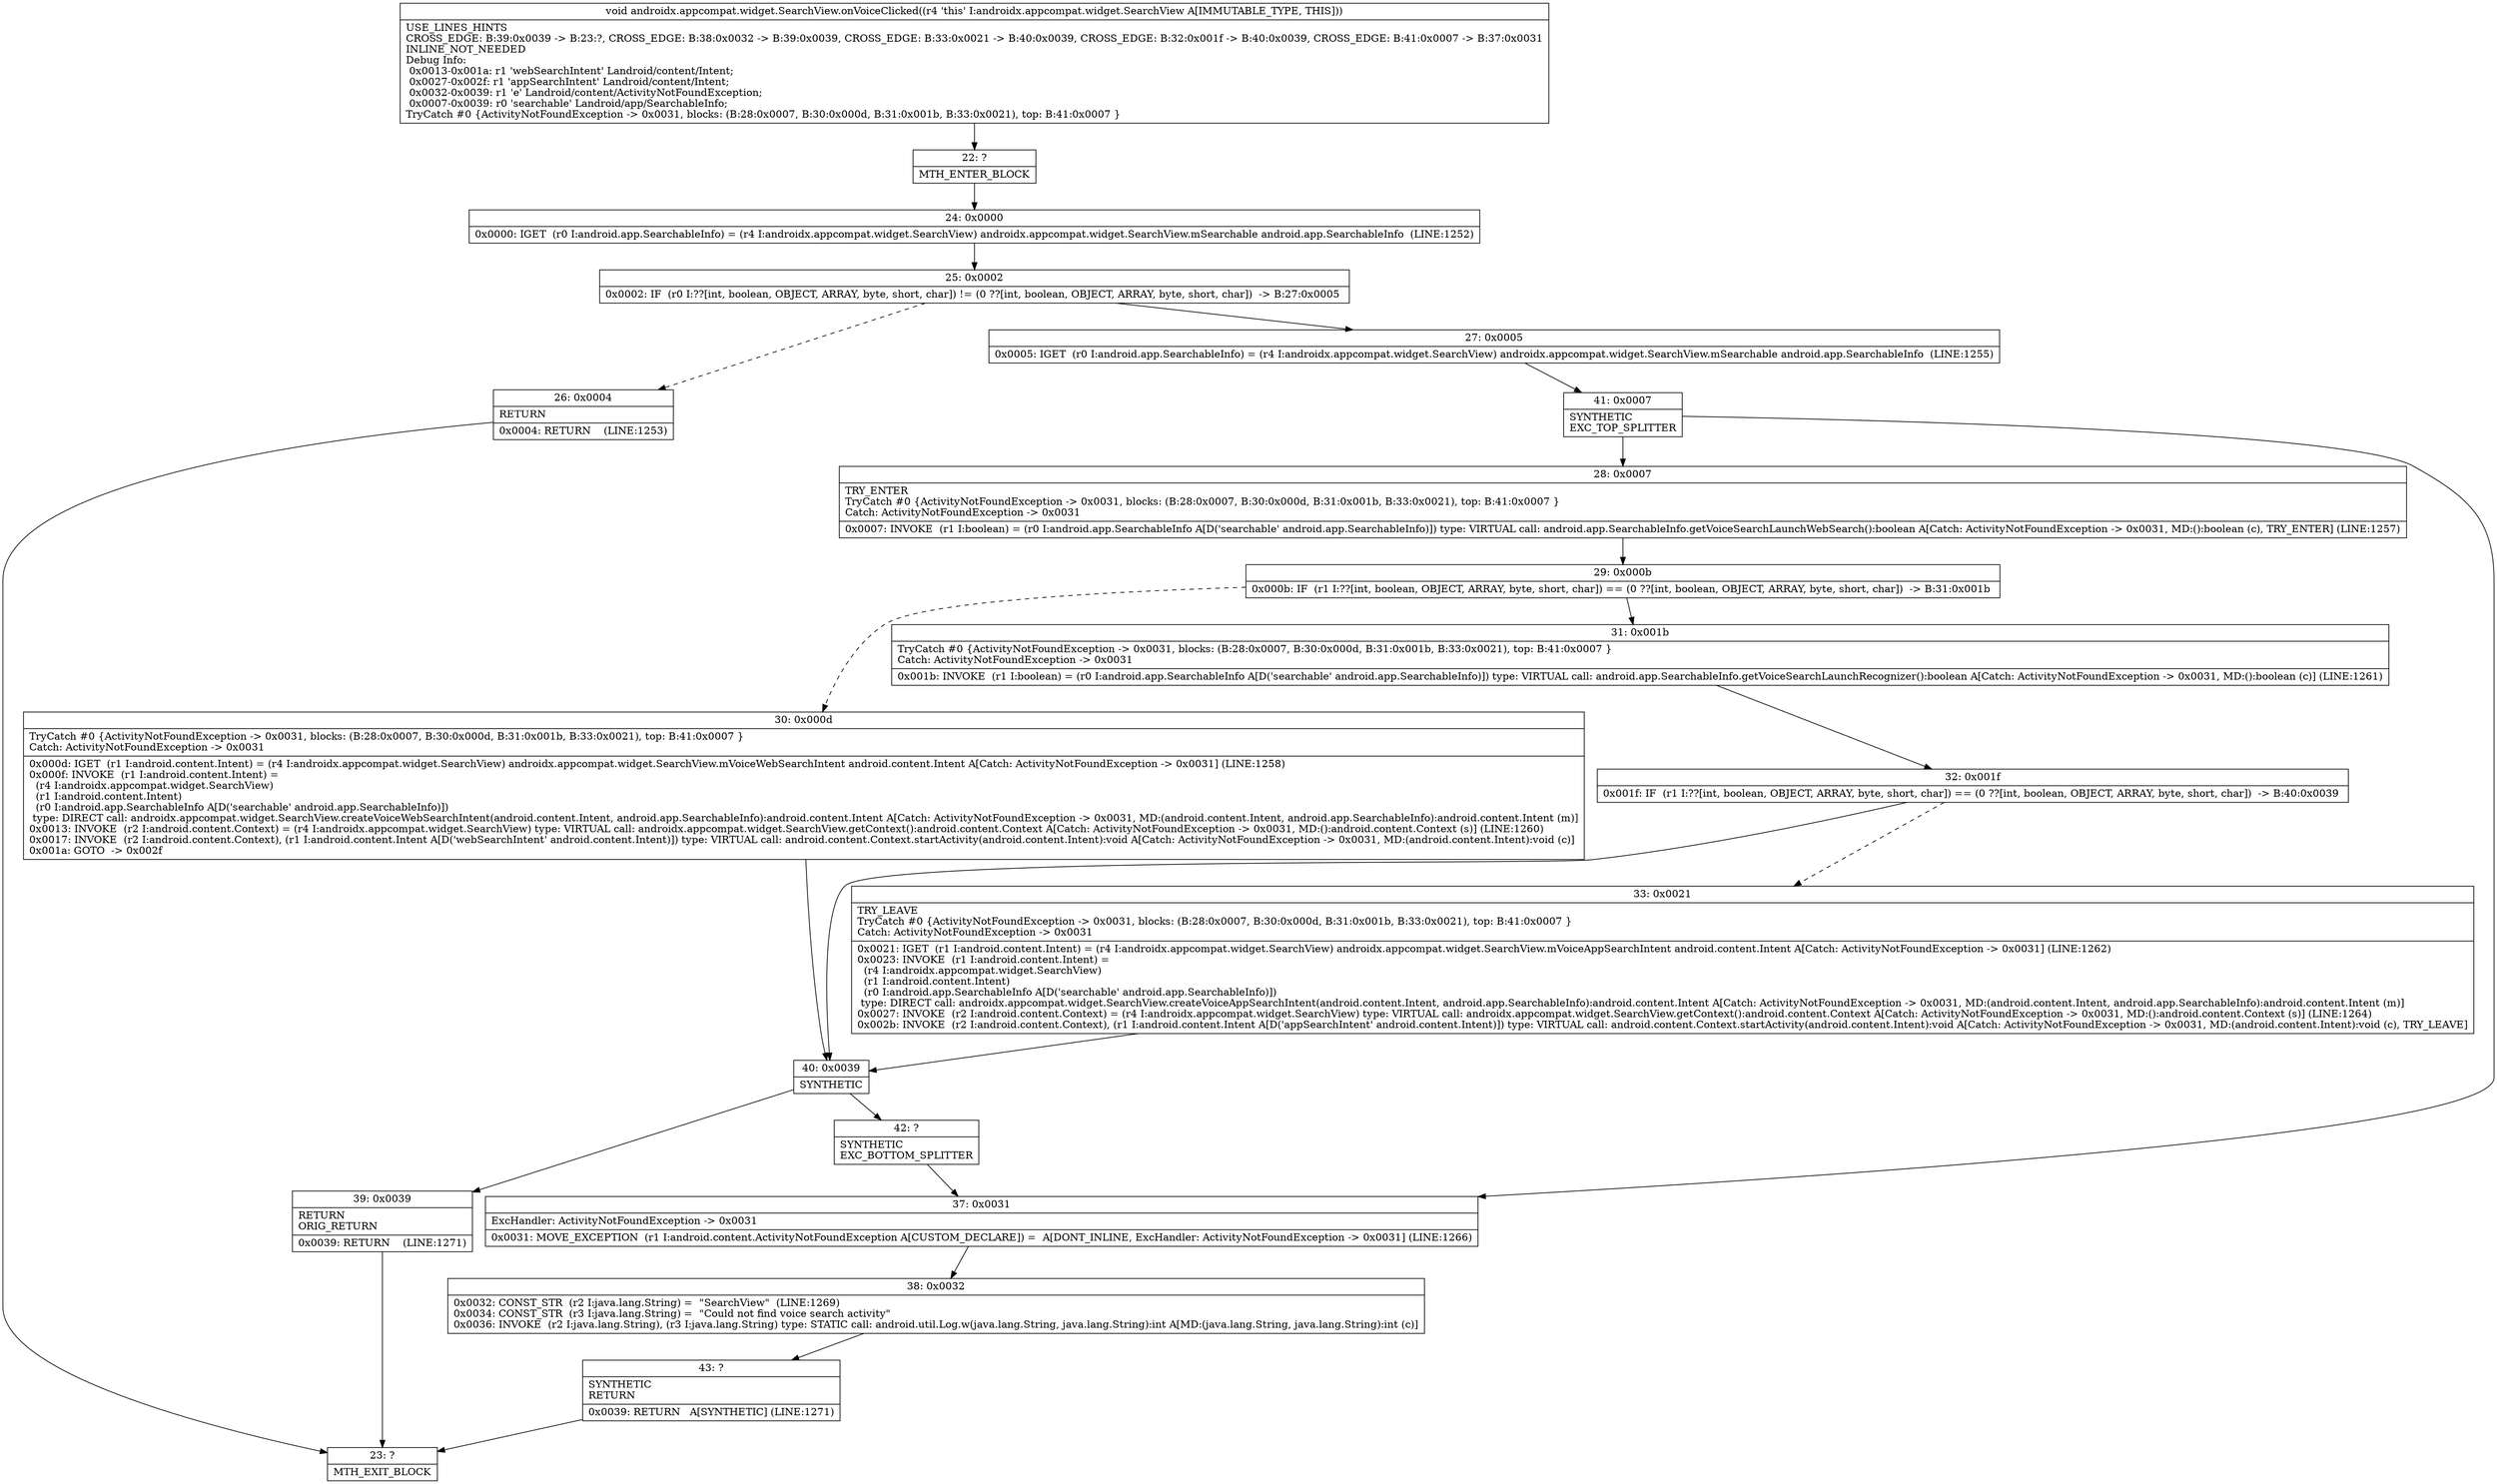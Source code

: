 digraph "CFG forandroidx.appcompat.widget.SearchView.onVoiceClicked()V" {
Node_22 [shape=record,label="{22\:\ ?|MTH_ENTER_BLOCK\l}"];
Node_24 [shape=record,label="{24\:\ 0x0000|0x0000: IGET  (r0 I:android.app.SearchableInfo) = (r4 I:androidx.appcompat.widget.SearchView) androidx.appcompat.widget.SearchView.mSearchable android.app.SearchableInfo  (LINE:1252)\l}"];
Node_25 [shape=record,label="{25\:\ 0x0002|0x0002: IF  (r0 I:??[int, boolean, OBJECT, ARRAY, byte, short, char]) != (0 ??[int, boolean, OBJECT, ARRAY, byte, short, char])  \-\> B:27:0x0005 \l}"];
Node_26 [shape=record,label="{26\:\ 0x0004|RETURN\l|0x0004: RETURN    (LINE:1253)\l}"];
Node_23 [shape=record,label="{23\:\ ?|MTH_EXIT_BLOCK\l}"];
Node_27 [shape=record,label="{27\:\ 0x0005|0x0005: IGET  (r0 I:android.app.SearchableInfo) = (r4 I:androidx.appcompat.widget.SearchView) androidx.appcompat.widget.SearchView.mSearchable android.app.SearchableInfo  (LINE:1255)\l}"];
Node_41 [shape=record,label="{41\:\ 0x0007|SYNTHETIC\lEXC_TOP_SPLITTER\l}"];
Node_28 [shape=record,label="{28\:\ 0x0007|TRY_ENTER\lTryCatch #0 \{ActivityNotFoundException \-\> 0x0031, blocks: (B:28:0x0007, B:30:0x000d, B:31:0x001b, B:33:0x0021), top: B:41:0x0007 \}\lCatch: ActivityNotFoundException \-\> 0x0031\l|0x0007: INVOKE  (r1 I:boolean) = (r0 I:android.app.SearchableInfo A[D('searchable' android.app.SearchableInfo)]) type: VIRTUAL call: android.app.SearchableInfo.getVoiceSearchLaunchWebSearch():boolean A[Catch: ActivityNotFoundException \-\> 0x0031, MD:():boolean (c), TRY_ENTER] (LINE:1257)\l}"];
Node_29 [shape=record,label="{29\:\ 0x000b|0x000b: IF  (r1 I:??[int, boolean, OBJECT, ARRAY, byte, short, char]) == (0 ??[int, boolean, OBJECT, ARRAY, byte, short, char])  \-\> B:31:0x001b \l}"];
Node_30 [shape=record,label="{30\:\ 0x000d|TryCatch #0 \{ActivityNotFoundException \-\> 0x0031, blocks: (B:28:0x0007, B:30:0x000d, B:31:0x001b, B:33:0x0021), top: B:41:0x0007 \}\lCatch: ActivityNotFoundException \-\> 0x0031\l|0x000d: IGET  (r1 I:android.content.Intent) = (r4 I:androidx.appcompat.widget.SearchView) androidx.appcompat.widget.SearchView.mVoiceWebSearchIntent android.content.Intent A[Catch: ActivityNotFoundException \-\> 0x0031] (LINE:1258)\l0x000f: INVOKE  (r1 I:android.content.Intent) = \l  (r4 I:androidx.appcompat.widget.SearchView)\l  (r1 I:android.content.Intent)\l  (r0 I:android.app.SearchableInfo A[D('searchable' android.app.SearchableInfo)])\l type: DIRECT call: androidx.appcompat.widget.SearchView.createVoiceWebSearchIntent(android.content.Intent, android.app.SearchableInfo):android.content.Intent A[Catch: ActivityNotFoundException \-\> 0x0031, MD:(android.content.Intent, android.app.SearchableInfo):android.content.Intent (m)]\l0x0013: INVOKE  (r2 I:android.content.Context) = (r4 I:androidx.appcompat.widget.SearchView) type: VIRTUAL call: androidx.appcompat.widget.SearchView.getContext():android.content.Context A[Catch: ActivityNotFoundException \-\> 0x0031, MD:():android.content.Context (s)] (LINE:1260)\l0x0017: INVOKE  (r2 I:android.content.Context), (r1 I:android.content.Intent A[D('webSearchIntent' android.content.Intent)]) type: VIRTUAL call: android.content.Context.startActivity(android.content.Intent):void A[Catch: ActivityNotFoundException \-\> 0x0031, MD:(android.content.Intent):void (c)]\l0x001a: GOTO  \-\> 0x002f \l}"];
Node_40 [shape=record,label="{40\:\ 0x0039|SYNTHETIC\l}"];
Node_39 [shape=record,label="{39\:\ 0x0039|RETURN\lORIG_RETURN\l|0x0039: RETURN    (LINE:1271)\l}"];
Node_42 [shape=record,label="{42\:\ ?|SYNTHETIC\lEXC_BOTTOM_SPLITTER\l}"];
Node_31 [shape=record,label="{31\:\ 0x001b|TryCatch #0 \{ActivityNotFoundException \-\> 0x0031, blocks: (B:28:0x0007, B:30:0x000d, B:31:0x001b, B:33:0x0021), top: B:41:0x0007 \}\lCatch: ActivityNotFoundException \-\> 0x0031\l|0x001b: INVOKE  (r1 I:boolean) = (r0 I:android.app.SearchableInfo A[D('searchable' android.app.SearchableInfo)]) type: VIRTUAL call: android.app.SearchableInfo.getVoiceSearchLaunchRecognizer():boolean A[Catch: ActivityNotFoundException \-\> 0x0031, MD:():boolean (c)] (LINE:1261)\l}"];
Node_32 [shape=record,label="{32\:\ 0x001f|0x001f: IF  (r1 I:??[int, boolean, OBJECT, ARRAY, byte, short, char]) == (0 ??[int, boolean, OBJECT, ARRAY, byte, short, char])  \-\> B:40:0x0039 \l}"];
Node_33 [shape=record,label="{33\:\ 0x0021|TRY_LEAVE\lTryCatch #0 \{ActivityNotFoundException \-\> 0x0031, blocks: (B:28:0x0007, B:30:0x000d, B:31:0x001b, B:33:0x0021), top: B:41:0x0007 \}\lCatch: ActivityNotFoundException \-\> 0x0031\l|0x0021: IGET  (r1 I:android.content.Intent) = (r4 I:androidx.appcompat.widget.SearchView) androidx.appcompat.widget.SearchView.mVoiceAppSearchIntent android.content.Intent A[Catch: ActivityNotFoundException \-\> 0x0031] (LINE:1262)\l0x0023: INVOKE  (r1 I:android.content.Intent) = \l  (r4 I:androidx.appcompat.widget.SearchView)\l  (r1 I:android.content.Intent)\l  (r0 I:android.app.SearchableInfo A[D('searchable' android.app.SearchableInfo)])\l type: DIRECT call: androidx.appcompat.widget.SearchView.createVoiceAppSearchIntent(android.content.Intent, android.app.SearchableInfo):android.content.Intent A[Catch: ActivityNotFoundException \-\> 0x0031, MD:(android.content.Intent, android.app.SearchableInfo):android.content.Intent (m)]\l0x0027: INVOKE  (r2 I:android.content.Context) = (r4 I:androidx.appcompat.widget.SearchView) type: VIRTUAL call: androidx.appcompat.widget.SearchView.getContext():android.content.Context A[Catch: ActivityNotFoundException \-\> 0x0031, MD:():android.content.Context (s)] (LINE:1264)\l0x002b: INVOKE  (r2 I:android.content.Context), (r1 I:android.content.Intent A[D('appSearchIntent' android.content.Intent)]) type: VIRTUAL call: android.content.Context.startActivity(android.content.Intent):void A[Catch: ActivityNotFoundException \-\> 0x0031, MD:(android.content.Intent):void (c), TRY_LEAVE]\l}"];
Node_37 [shape=record,label="{37\:\ 0x0031|ExcHandler: ActivityNotFoundException \-\> 0x0031\l|0x0031: MOVE_EXCEPTION  (r1 I:android.content.ActivityNotFoundException A[CUSTOM_DECLARE]) =  A[DONT_INLINE, ExcHandler: ActivityNotFoundException \-\> 0x0031] (LINE:1266)\l}"];
Node_38 [shape=record,label="{38\:\ 0x0032|0x0032: CONST_STR  (r2 I:java.lang.String) =  \"SearchView\"  (LINE:1269)\l0x0034: CONST_STR  (r3 I:java.lang.String) =  \"Could not find voice search activity\" \l0x0036: INVOKE  (r2 I:java.lang.String), (r3 I:java.lang.String) type: STATIC call: android.util.Log.w(java.lang.String, java.lang.String):int A[MD:(java.lang.String, java.lang.String):int (c)]\l}"];
Node_43 [shape=record,label="{43\:\ ?|SYNTHETIC\lRETURN\l|0x0039: RETURN   A[SYNTHETIC] (LINE:1271)\l}"];
MethodNode[shape=record,label="{void androidx.appcompat.widget.SearchView.onVoiceClicked((r4 'this' I:androidx.appcompat.widget.SearchView A[IMMUTABLE_TYPE, THIS]))  | USE_LINES_HINTS\lCROSS_EDGE: B:39:0x0039 \-\> B:23:?, CROSS_EDGE: B:38:0x0032 \-\> B:39:0x0039, CROSS_EDGE: B:33:0x0021 \-\> B:40:0x0039, CROSS_EDGE: B:32:0x001f \-\> B:40:0x0039, CROSS_EDGE: B:41:0x0007 \-\> B:37:0x0031\lINLINE_NOT_NEEDED\lDebug Info:\l  0x0013\-0x001a: r1 'webSearchIntent' Landroid\/content\/Intent;\l  0x0027\-0x002f: r1 'appSearchIntent' Landroid\/content\/Intent;\l  0x0032\-0x0039: r1 'e' Landroid\/content\/ActivityNotFoundException;\l  0x0007\-0x0039: r0 'searchable' Landroid\/app\/SearchableInfo;\lTryCatch #0 \{ActivityNotFoundException \-\> 0x0031, blocks: (B:28:0x0007, B:30:0x000d, B:31:0x001b, B:33:0x0021), top: B:41:0x0007 \}\l}"];
MethodNode -> Node_22;Node_22 -> Node_24;
Node_24 -> Node_25;
Node_25 -> Node_26[style=dashed];
Node_25 -> Node_27;
Node_26 -> Node_23;
Node_27 -> Node_41;
Node_41 -> Node_28;
Node_41 -> Node_37;
Node_28 -> Node_29;
Node_29 -> Node_30[style=dashed];
Node_29 -> Node_31;
Node_30 -> Node_40;
Node_40 -> Node_39;
Node_40 -> Node_42;
Node_39 -> Node_23;
Node_42 -> Node_37;
Node_31 -> Node_32;
Node_32 -> Node_33[style=dashed];
Node_32 -> Node_40;
Node_33 -> Node_40;
Node_37 -> Node_38;
Node_38 -> Node_43;
Node_43 -> Node_23;
}

